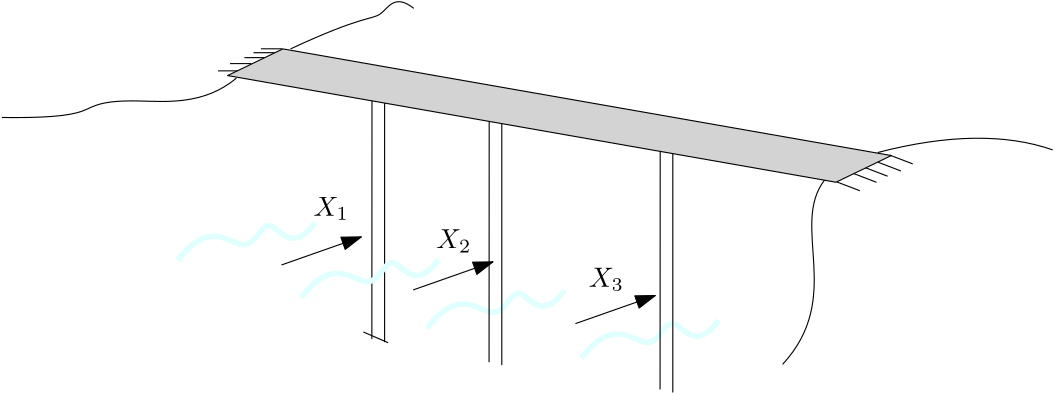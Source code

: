 <?xml version="1.0"?>
<!DOCTYPE ipe SYSTEM "ipe.dtd">
<ipe version="70218" creator="Ipe 7.2.26">
<info created="D:20160819120621" modified="D:20240924103644"/>
<ipestyle name="basic">
<symbol name="arrow/arc(spx)">
<path stroke="sym-stroke" fill="sym-stroke" pen="sym-pen">
0 0 m
-1 0.333 l
-1 -0.333 l
h
</path>
</symbol>
<symbol name="arrow/farc(spx)">
<path stroke="sym-stroke" fill="white" pen="sym-pen">
0 0 m
-1 0.333 l
-1 -0.333 l
h
</path>
</symbol>
<symbol name="arrow/ptarc(spx)">
<path stroke="sym-stroke" fill="sym-stroke" pen="sym-pen">
0 0 m
-1 0.333 l
-0.8 0 l
-1 -0.333 l
h
</path>
</symbol>
<symbol name="arrow/fptarc(spx)">
<path stroke="sym-stroke" fill="white" pen="sym-pen">
0 0 m
-1 0.333 l
-0.8 0 l
-1 -0.333 l
h
</path>
</symbol>
<symbol name="mark/circle(sx)" transformations="translations">
<path fill="sym-stroke">
0.6 0 0 0.6 0 0 e
0.4 0 0 0.4 0 0 e
</path>
</symbol>
<symbol name="mark/disk(sx)" transformations="translations">
<path fill="sym-stroke">
0.6 0 0 0.6 0 0 e
</path>
</symbol>
<symbol name="mark/fdisk(sfx)" transformations="translations">
<group>
<path fill="sym-fill">
0.5 0 0 0.5 0 0 e
</path>
<path fill="sym-stroke" fillrule="eofill">
0.6 0 0 0.6 0 0 e
0.4 0 0 0.4 0 0 e
</path>
</group>
</symbol>
<symbol name="mark/box(sx)" transformations="translations">
<path fill="sym-stroke" fillrule="eofill">
-0.6 -0.6 m
0.6 -0.6 l
0.6 0.6 l
-0.6 0.6 l
h
-0.4 -0.4 m
0.4 -0.4 l
0.4 0.4 l
-0.4 0.4 l
h
</path>
</symbol>
<symbol name="mark/square(sx)" transformations="translations">
<path fill="sym-stroke">
-0.6 -0.6 m
0.6 -0.6 l
0.6 0.6 l
-0.6 0.6 l
h
</path>
</symbol>
<symbol name="mark/fsquare(sfx)" transformations="translations">
<group>
<path fill="sym-fill">
-0.5 -0.5 m
0.5 -0.5 l
0.5 0.5 l
-0.5 0.5 l
h
</path>
<path fill="sym-stroke" fillrule="eofill">
-0.6 -0.6 m
0.6 -0.6 l
0.6 0.6 l
-0.6 0.6 l
h
-0.4 -0.4 m
0.4 -0.4 l
0.4 0.4 l
-0.4 0.4 l
h
</path>
</group>
</symbol>
<symbol name="mark/cross(sx)" transformations="translations">
<group>
<path fill="sym-stroke">
-0.43 -0.57 m
0.57 0.43 l
0.43 0.57 l
-0.57 -0.43 l
h
</path>
<path fill="sym-stroke">
-0.43 0.57 m
0.57 -0.43 l
0.43 -0.57 l
-0.57 0.43 l
h
</path>
</group>
</symbol>
<symbol name="arrow/fnormal(spx)">
<path stroke="sym-stroke" fill="white" pen="sym-pen">
0 0 m
-1 0.333 l
-1 -0.333 l
h
</path>
</symbol>
<symbol name="arrow/pointed(spx)">
<path stroke="sym-stroke" fill="sym-stroke" pen="sym-pen">
0 0 m
-1 0.333 l
-0.8 0 l
-1 -0.333 l
h
</path>
</symbol>
<symbol name="arrow/fpointed(spx)">
<path stroke="sym-stroke" fill="white" pen="sym-pen">
0 0 m
-1 0.333 l
-0.8 0 l
-1 -0.333 l
h
</path>
</symbol>
<symbol name="arrow/linear(spx)">
<path stroke="sym-stroke" pen="sym-pen">
-1 0.333 m
0 0 l
-1 -0.333 l
</path>
</symbol>
<symbol name="arrow/fdouble(spx)">
<path stroke="sym-stroke" fill="white" pen="sym-pen">
0 0 m
-1 0.333 l
-1 -0.333 l
h
-1 0 m
-2 0.333 l
-2 -0.333 l
h
</path>
</symbol>
<symbol name="arrow/double(spx)">
<path stroke="sym-stroke" fill="sym-stroke" pen="sym-pen">
0 0 m
-1 0.333 l
-1 -0.333 l
h
-1 0 m
-2 0.333 l
-2 -0.333 l
h
</path>
</symbol>
<anglesize name="22.5 deg" value="22.5"/>
<anglesize name="30 deg" value="30"/>
<anglesize name="45 deg" value="45"/>
<anglesize name="60 deg" value="60"/>
<anglesize name="90 deg" value="90"/>
<arrowsize name="large" value="10"/>
<arrowsize name="small" value="5"/>
<arrowsize name="tiny" value="3"/>
<color name="blue" value="0 0 1"/>
<color name="brown" value="0.647 0.165 0.165"/>
<color name="darkblue" value="0 0 0.545"/>
<color name="darkcyan" value="0 0.545 0.545"/>
<color name="darkgray" value="0.663"/>
<color name="darkgreen" value="0 0.392 0"/>
<color name="darkmagenta" value="0.545 0 0.545"/>
<color name="darkorange" value="1 0.549 0"/>
<color name="darkred" value="0.545 0 0"/>
<color name="gold" value="1 0.843 0"/>
<color name="gray" value="0.745"/>
<color name="green" value="0 1 0"/>
<color name="lightblue" value="0.678 0.847 0.902"/>
<color name="lightcyan" value="0.878 1 1"/>
<color name="lightgray" value="0.827"/>
<color name="lightgreen" value="0.565 0.933 0.565"/>
<color name="lightyellow" value="1 1 0.878"/>
<color name="navy" value="0 0 0.502"/>
<color name="orange" value="1 0.647 0"/>
<color name="pink" value="1 0.753 0.796"/>
<color name="purple" value="0.627 0.125 0.941"/>
<color name="red" value="1 0 0"/>
<color name="seagreen" value="0.18 0.545 0.341"/>
<color name="turquoise" value="0.251 0.878 0.816"/>
<color name="violet" value="0.933 0.51 0.933"/>
<color name="yellow" value="1 1 0"/>
<dashstyle name="dash dot dotted" value="[4 2 1 2 1 2] 0"/>
<dashstyle name="dash dotted" value="[4 2 1 2] 0"/>
<dashstyle name="dashed" value="[4] 0"/>
<dashstyle name="dotted" value="[1 3] 0"/>
<gridsize name="10 pts (~3.5 mm)" value="10"/>
<gridsize name="14 pts (~5 mm)" value="14"/>
<gridsize name="16 pts (~6 mm)" value="16"/>
<gridsize name="20 pts (~7 mm)" value="20"/>
<gridsize name="28 pts (~10 mm)" value="28"/>
<gridsize name="32 pts (~12 mm)" value="32"/>
<gridsize name="4 pts" value="4"/>
<gridsize name="56 pts (~20 mm)" value="56"/>
<gridsize name="8 pts (~3 mm)" value="8"/>
<opacity name="10%" value="0.1"/>
<opacity name="30%" value="0.3"/>
<opacity name="50%" value="0.5"/>
<opacity name="75%" value="0.75"/>
<pen name="fat" value="1.2"/>
<pen name="heavier" value="0.8"/>
<pen name="ultrafat" value="2"/>
<symbolsize name="large" value="5"/>
<symbolsize name="small" value="2"/>
<symbolsize name="tiny" value="1.1"/>
<textsize name="Huge" value="\Huge"/>
<textsize name="LARGE" value="\LARGE"/>
<textsize name="Large" value="\Large"/>
<textsize name="footnote" value="\footnotesize"/>
<textsize name="huge" value="\huge"/>
<textsize name="large" value="\large"/>
<textsize name="small" value="\small"/>
<textsize name="tiny" value="\tiny"/>
<textstyle name="center" begin="\begin{center}" end="\end{center}"/>
<textstyle name="item" begin="\begin{itemize}\item{}" end="\end{itemize}"/>
<textstyle name="itemize" begin="\begin{itemize}" end="\end{itemize}"/>
<tiling name="falling" angle="-60" step="4" width="1"/>
<tiling name="rising" angle="30" step="4" width="1"/>
</ipestyle>
<page>
<layer name="alpha"/>
<view layers="alpha" active="alpha"/>
<path layer="alpha" stroke="black">
288 568 m
287.952 479.544 l
</path>
<path matrix="1.56756 0 0 1.56756 -171.459 -323.972" stroke="black">
296 568 m
296 512 l
296 516 l
</path>
<path stroke="black">
463.613 532.939 m
455.357 536.096 l
</path>
<path matrix="1 0 0 1 -5.84115 -2.69592" stroke="black" arrow="normal/normal">
261.267 508.92 m
290.024 519.03 l
</path>
<text matrix="1 0 0 1 102.937 -4.04185" transformations="translations" pos="164 528" stroke="black" type="label" width="12.723" height="6.812" depth="1.49" valign="baseline" style="math">X_1</text>
<path matrix="1.91508 0 0 1.91508 -219.416 -526.992" stroke="black">
236 576 m
240 576 l
</path>
<path matrix="1 0 0 1 6.01009 3.03531" stroke="black">
463.613 532.939 m
455.357 536.096 l
</path>
<path matrix="1 0 0 1 10.0168 5.22078" stroke="black">
463.613 532.939 m
455.357 536.096 l
</path>
<path matrix="1 0 0 1 14.8127 7.10271" stroke="black">
463.613 532.939 m
455.357 536.096 l
</path>
<path matrix="1 0 0 1 19.0622 9.65243" stroke="black">
463.613 532.939 m
455.357 536.096 l
</path>
<path matrix="1.91508 0 0 1.91508 -215.07 -524.375" stroke="black">
236 576 m
240 576 l
</path>
<path matrix="1.91508 0 0 1.91508 -209.884 -522.225" stroke="black">
236 576 m
240 576 l
</path>
<path matrix="1.91508 0 0 1.91508 -206.612 -520.449" stroke="black">
236 576 m
240 576 l
</path>
<path matrix="1.91508 0 0 1.91508 -203.949 -519.048" stroke="black">
236 576 m
240 576 l
</path>
<path matrix="1 0 0 1 -14.3414 -2.475" stroke="lightcyan" pen="ultrafat">
232.371 510.283 m
243.438 525.328
258.632 507.507
264.276 531.75
273.461 512.315
281.847 524.029 c
</path>
<path matrix="1 0 0 1 30.1042 -15.8362" stroke="lightcyan" pen="ultrafat">
232.371 510.283 m
243.438 525.328
258.632 507.507
264.276 531.75
273.461 512.315
281.847 524.029 c
</path>
<path matrix="1 0 0 1 75.4569 -26.8522" stroke="lightcyan" pen="ultrafat">
232.371 510.283 m
243.438 525.328
258.632 507.507
264.276 531.75
273.461 512.315
281.847 524.029 c
</path>
<path matrix="1 0 0 1 130.967 -37.6878" stroke="lightcyan" pen="ultrafat">
232.371 510.283 m
243.438 525.328
258.632 507.507
264.276 531.75
273.461 512.315
281.847 524.029 c
</path>
<path matrix="1 0 0 1 41.5617 -11.6826" stroke="black" arrow="normal/normal">
261.267 508.92 m
290.024 519.03 l
</path>
<text matrix="1 0 0 1 147.054 -15.7954" transformations="translations" pos="164 528" stroke="black" type="label" width="12.723" height="6.812" depth="1.49" valign="baseline" style="math">X_2</text>
<path matrix="1 0 0 1 99.9732 -23.8142" stroke="black" arrow="normal/normal">
261.267 508.92 m
290.024 519.03 l
</path>
<text matrix="1 0 0 1 202.007 -29.6563" transformations="translations" pos="164 528" stroke="black" type="label" width="12.723" height="6.812" depth="1.49" valign="baseline" style="math">X_3</text>
<path matrix="1 0 0 1 42.1951 -8.30052" stroke="black">
288 568 m
287.952 479.544 l
</path>
<path matrix="1.56756 0 0 1.56756 -129.264 -332.273" stroke="black">
296 568 m
296 512 l
296 516 l
</path>
<path matrix="1 0 0 1 103.758 -18.1575" stroke="black">
288 568 m
287.952 479.544 l
</path>
<path matrix="1.56756 0 0 1.56756 -67.7011 -342.129" stroke="black">
296 568 m
296 512 l
296 516 l
</path>
<path matrix="1.24444 0 0 1.2 -62.6667 -116.8" stroke="black" fill="lightgray">
256 584 m
240 576 l
416 544 l
432 552 l
h
</path>
<path stroke="black">
239.174 573.485 m
227.761 563.801
200.092 566.222
186.258 563.974
180.551 558.959
154.785 559.305 c
</path>
<path stroke="black">
258.678 584.002 m
284.362 595.969
291.658 593.05
296.036 604.141
303.041 598.595 c
</path>
<path stroke="black">
470.076 546.703 m
507.623 556.477
533.044 547.658 c
</path>
<path stroke="black">
450.903 536.763 m
438.279 520.162
458.284 494.652
435.81 470.427 c
</path>
<path stroke="black">
284.909 482.076 m
293.827 478.216 l
</path>
</page>
</ipe>
